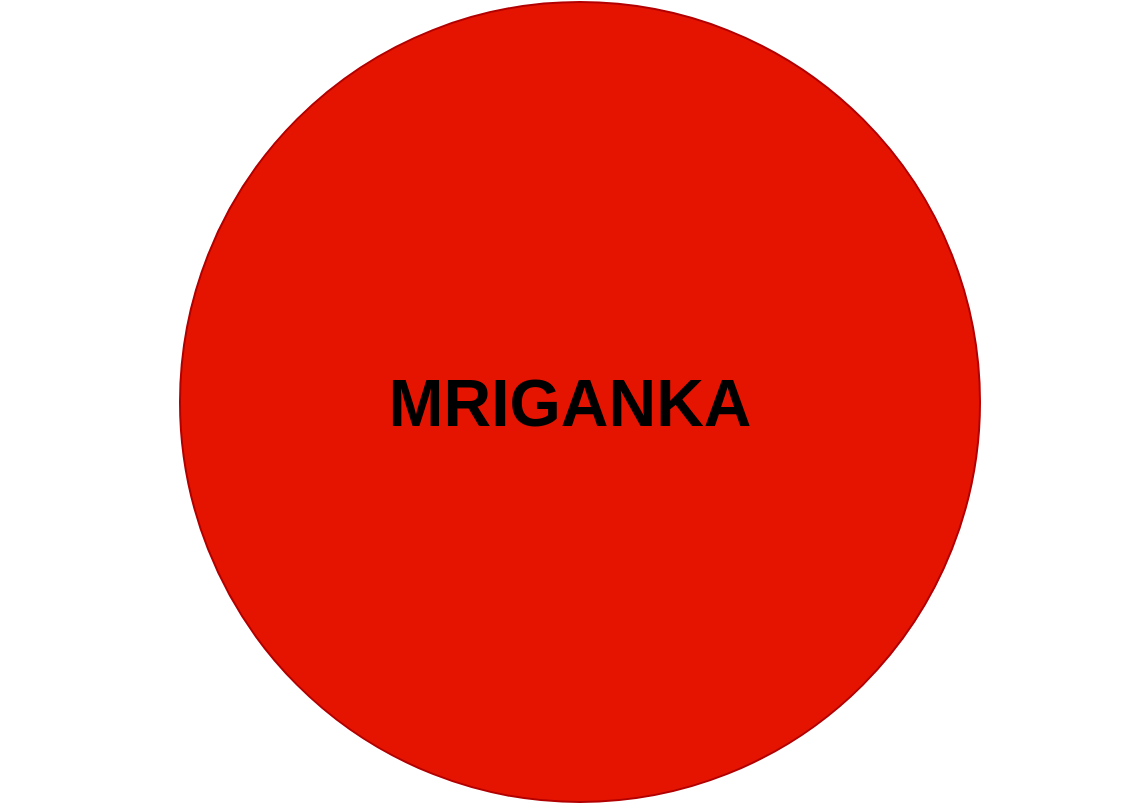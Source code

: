 <mxfile version="22.1.4" type="github">
  <diagram name="Page-1" id="L3AqF6T2z5KS2IPmQw02">
    <mxGraphModel dx="1050" dy="557" grid="1" gridSize="10" guides="1" tooltips="1" connect="1" arrows="1" fold="1" page="1" pageScale="1" pageWidth="827" pageHeight="1169" math="0" shadow="0">
      <root>
        <mxCell id="0" />
        <mxCell id="1" parent="0" />
        <mxCell id="gdmdKSeBfdveT7StTMN8-1" value="" style="ellipse;whiteSpace=wrap;html=1;aspect=fixed;fillColor=#e51400;fontColor=#ffffff;strokeColor=#B20000;" vertex="1" parent="1">
          <mxGeometry x="190" y="80" width="400" height="400" as="geometry" />
        </mxCell>
        <mxCell id="gdmdKSeBfdveT7StTMN8-2" value="&lt;b&gt;&lt;font style=&quot;font-size: 33px;&quot;&gt;MRIGANKA&lt;/font&gt;&lt;/b&gt;" style="text;html=1;strokeColor=none;fillColor=none;align=center;verticalAlign=middle;whiteSpace=wrap;rounded=0;" vertex="1" parent="1">
          <mxGeometry x="100" y="80" width="570" height="400" as="geometry" />
        </mxCell>
      </root>
    </mxGraphModel>
  </diagram>
</mxfile>
